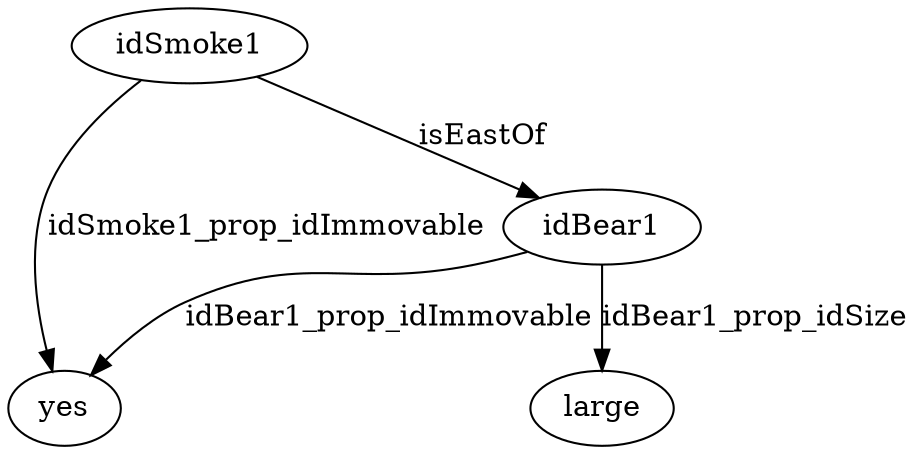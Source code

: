 strict digraph  {
idSmoke1 [node_type=entity_node, root=root];
yes;
idBear1;
large;
idSmoke1 -> yes  [edge_type=property, label=idSmoke1_prop_idImmovable];
idSmoke1 -> idBear1  [edge_type=relationship, label=isEastOf];
idBear1 -> large  [edge_type=property, label=idBear1_prop_idSize];
idBear1 -> yes  [edge_type=property, label=idBear1_prop_idImmovable];
}
